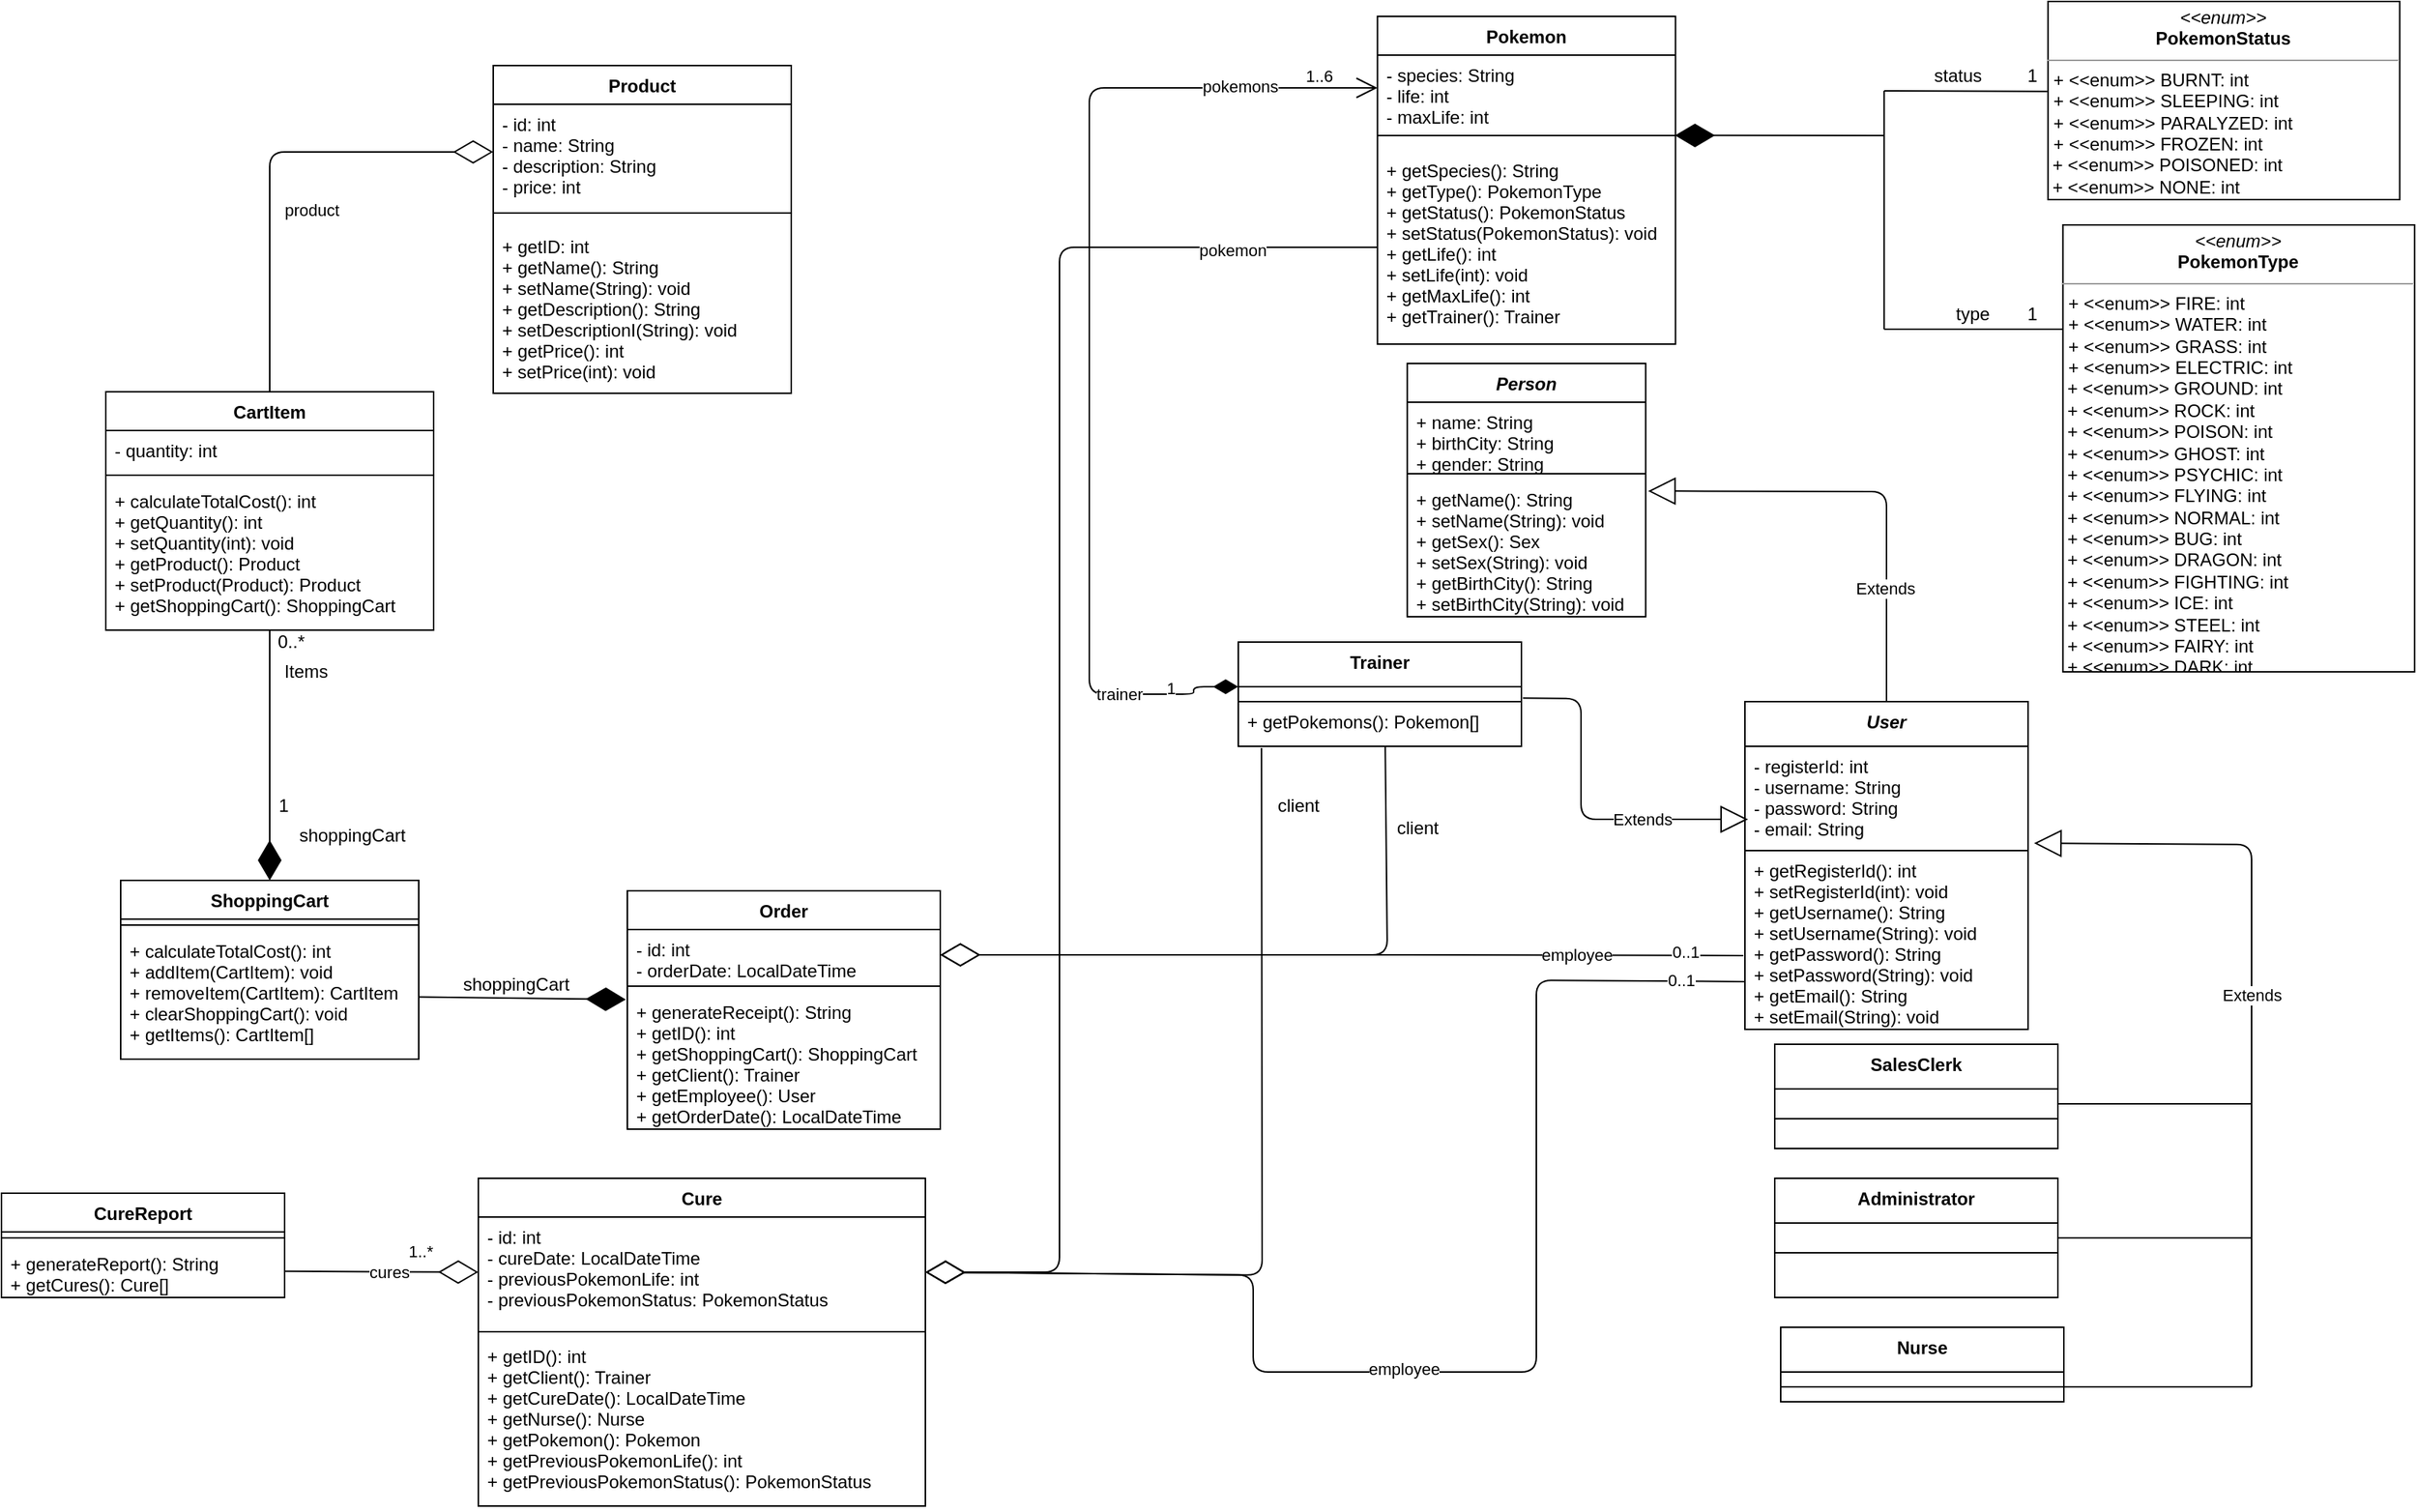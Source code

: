 <mxfile version="13.7.7" type="device"><diagram id="C5RBs43oDa-KdzZeNtuy" name="Page-1"><mxGraphModel dx="2067" dy="587" grid="1" gridSize="10" guides="1" tooltips="1" connect="1" arrows="1" fold="1" page="1" pageScale="1" pageWidth="827" pageHeight="1169" math="0" shadow="0"><root><mxCell id="WIyWlLk6GJQsqaUBKTNV-0"/><mxCell id="WIyWlLk6GJQsqaUBKTNV-1" parent="WIyWlLk6GJQsqaUBKTNV-0"/><object label="&lt;p style=&quot;margin: 0px ; margin-top: 4px ; text-align: center&quot;&gt;&lt;i&gt;&amp;lt;&amp;lt;enum&amp;gt;&amp;gt;&lt;/i&gt;&lt;br&gt;&lt;b&gt;PokemonStatus&lt;/b&gt;&lt;/p&gt;&lt;hr size=&quot;1&quot;&gt;&lt;p style=&quot;margin: 0px ; margin-left: 4px&quot;&gt;+ &amp;lt;&amp;lt;enum&amp;gt;&amp;gt; BURNT: int&lt;/p&gt;&lt;p style=&quot;margin: 0px ; margin-left: 4px&quot;&gt;+ &amp;lt;&amp;lt;enum&amp;gt;&amp;gt; SLEEPING: int&lt;/p&gt;&lt;p style=&quot;margin: 0px ; margin-left: 4px&quot;&gt;+ &amp;lt;&amp;lt;enum&amp;gt;&amp;gt; PARALYZED: int&lt;/p&gt;&lt;p style=&quot;margin: 0px ; margin-left: 4px&quot;&gt;+ &amp;lt;&amp;lt;enum&amp;gt;&amp;gt; FROZEN: int&lt;/p&gt;&amp;nbsp;+ &amp;lt;&amp;lt;enum&amp;gt;&amp;gt; POISONED: int&lt;br&gt;&amp;nbsp;+ &amp;lt;&amp;lt;enum&amp;gt;&amp;gt; NONE: int" id="u6C_Y3JI8peM1VDSxDng-4"><mxCell style="verticalAlign=top;align=left;overflow=fill;fontSize=12;fontFamily=Helvetica;html=1;" parent="WIyWlLk6GJQsqaUBKTNV-1" vertex="1"><mxGeometry x="563.38" y="20" width="236" height="133" as="geometry"/></mxCell></object><mxCell id="u6C_Y3JI8peM1VDSxDng-15" value="1" style="text;html=1;strokeColor=none;fillColor=none;align=center;verticalAlign=middle;whiteSpace=wrap;rounded=0;" parent="WIyWlLk6GJQsqaUBKTNV-1" vertex="1"><mxGeometry x="543.38" y="60" width="20" height="20" as="geometry"/></mxCell><mxCell id="u6C_Y3JI8peM1VDSxDng-16" value="status" style="text;html=1;strokeColor=none;fillColor=none;align=center;verticalAlign=middle;whiteSpace=wrap;rounded=0;" parent="WIyWlLk6GJQsqaUBKTNV-1" vertex="1"><mxGeometry x="483.38" y="60" width="40" height="20" as="geometry"/></mxCell><object label="&lt;p style=&quot;margin: 0px ; margin-top: 4px ; text-align: center&quot;&gt;&lt;i&gt;&amp;lt;&amp;lt;enum&amp;gt;&amp;gt;&lt;/i&gt;&lt;br&gt;&lt;b&gt;PokemonType&lt;/b&gt;&lt;/p&gt;&lt;hr size=&quot;1&quot;&gt;&lt;p style=&quot;margin: 0px 0px 0px 4px&quot;&gt;+ &amp;lt;&amp;lt;enum&amp;gt;&amp;gt; FIRE: int&lt;/p&gt;&lt;p style=&quot;margin: 0px 0px 0px 4px&quot;&gt;+ &amp;lt;&amp;lt;enum&amp;gt;&amp;gt; WATER: int&lt;/p&gt;&lt;p style=&quot;margin: 0px 0px 0px 4px&quot;&gt;+ &amp;lt;&amp;lt;enum&amp;gt;&amp;gt; GRASS: int&lt;/p&gt;&lt;p style=&quot;margin: 0px 0px 0px 4px&quot;&gt;+ &amp;lt;&amp;lt;enum&amp;gt;&amp;gt; ELECTRIC: int&lt;/p&gt;&amp;nbsp;+ &amp;lt;&amp;lt;enum&amp;gt;&amp;gt; GROUND: int&lt;br&gt;&amp;nbsp;+ &amp;lt;&amp;lt;enum&amp;gt;&amp;gt; ROCK: int&lt;br&gt;&amp;nbsp;+ &amp;lt;&amp;lt;enum&amp;gt;&amp;gt; POISON: int&lt;br&gt;&amp;nbsp;+ &amp;lt;&amp;lt;enum&amp;gt;&amp;gt; GHOST: int&lt;br&gt;&amp;nbsp;+ &amp;lt;&amp;lt;enum&amp;gt;&amp;gt; PSYCHIC: int&lt;br&gt;&amp;nbsp;+ &amp;lt;&amp;lt;enum&amp;gt;&amp;gt; FLYING: int&lt;br&gt;&amp;nbsp;+ &amp;lt;&amp;lt;enum&amp;gt;&amp;gt; NORMAL: int&lt;br&gt;&amp;nbsp;+ &amp;lt;&amp;lt;enum&amp;gt;&amp;gt; BUG: int&lt;br&gt;&amp;nbsp;+ &amp;lt;&amp;lt;enum&amp;gt;&amp;gt; DRAGON: int&lt;br&gt;&amp;nbsp;+ &amp;lt;&amp;lt;enum&amp;gt;&amp;gt; FIGHTING: int&lt;br&gt;&amp;nbsp;+ &amp;lt;&amp;lt;enum&amp;gt;&amp;gt; ICE: int&lt;br&gt;&amp;nbsp;+ &amp;lt;&amp;lt;enum&amp;gt;&amp;gt; STEEL: int&lt;br&gt;&amp;nbsp;+ &amp;lt;&amp;lt;enum&amp;gt;&amp;gt; FAIRY: int&lt;br&gt;&amp;nbsp;+ &amp;lt;&amp;lt;enum&amp;gt;&amp;gt; DARK: int&lt;br&gt;&lt;br&gt;&lt;p style=&quot;margin: 0px ; margin-left: 4px&quot;&gt;&lt;/p&gt;" id="u6C_Y3JI8peM1VDSxDng-19"><mxCell style="verticalAlign=top;align=left;overflow=fill;fontSize=12;fontFamily=Helvetica;html=1;" parent="WIyWlLk6GJQsqaUBKTNV-1" vertex="1"><mxGeometry x="573.38" y="170" width="236" height="300" as="geometry"/></mxCell></object><mxCell id="u6C_Y3JI8peM1VDSxDng-21" value="" style="endArrow=none;html=1;" parent="WIyWlLk6GJQsqaUBKTNV-1" edge="1"><mxGeometry width="50" height="50" relative="1" as="geometry"><mxPoint x="453.38" y="80" as="sourcePoint"/><mxPoint x="453.38" y="240" as="targetPoint"/></mxGeometry></mxCell><mxCell id="u6C_Y3JI8peM1VDSxDng-22" value="" style="endArrow=none;html=1;" parent="WIyWlLk6GJQsqaUBKTNV-1" edge="1"><mxGeometry width="50" height="50" relative="1" as="geometry"><mxPoint x="453.38" y="240" as="sourcePoint"/><mxPoint x="573.38" y="240" as="targetPoint"/></mxGeometry></mxCell><mxCell id="u6C_Y3JI8peM1VDSxDng-23" value="" style="endArrow=none;html=1;entryX=-0.002;entryY=0.454;entryDx=0;entryDy=0;entryPerimeter=0;" parent="WIyWlLk6GJQsqaUBKTNV-1" target="u6C_Y3JI8peM1VDSxDng-4" edge="1"><mxGeometry width="50" height="50" relative="1" as="geometry"><mxPoint x="453.38" y="80" as="sourcePoint"/><mxPoint x="493.38" y="80" as="targetPoint"/></mxGeometry></mxCell><mxCell id="u6C_Y3JI8peM1VDSxDng-24" value="" style="endArrow=diamondThin;endFill=1;endSize=24;html=1;entryX=0.998;entryY=0.495;entryDx=0;entryDy=0;entryPerimeter=0;" parent="WIyWlLk6GJQsqaUBKTNV-1" target="u6C_Y3JI8peM1VDSxDng-2" edge="1"><mxGeometry width="160" relative="1" as="geometry"><mxPoint x="453.38" y="110" as="sourcePoint"/><mxPoint x="483.38" y="20" as="targetPoint"/></mxGeometry></mxCell><mxCell id="u6C_Y3JI8peM1VDSxDng-25" value="type" style="text;html=1;strokeColor=none;fillColor=none;align=center;verticalAlign=middle;whiteSpace=wrap;rounded=0;" parent="WIyWlLk6GJQsqaUBKTNV-1" vertex="1"><mxGeometry x="493.38" y="220" width="40" height="20" as="geometry"/></mxCell><mxCell id="u6C_Y3JI8peM1VDSxDng-44" value="1" style="text;html=1;strokeColor=none;fillColor=none;align=center;verticalAlign=middle;whiteSpace=wrap;rounded=0;" parent="WIyWlLk6GJQsqaUBKTNV-1" vertex="1"><mxGeometry x="543.38" y="220" width="20" height="20" as="geometry"/></mxCell><mxCell id="u6C_Y3JI8peM1VDSxDng-47" value="Extends" style="endArrow=block;endSize=16;endFill=0;html=1;exitX=0.5;exitY=0;exitDx=0;exitDy=0;entryX=1.01;entryY=0.083;entryDx=0;entryDy=0;entryPerimeter=0;" parent="WIyWlLk6GJQsqaUBKTNV-1" source="u6C_Y3JI8peM1VDSxDng-45" target="u6C_Y3JI8peM1VDSxDng-29" edge="1"><mxGeometry x="-0.494" y="1" width="160" relative="1" as="geometry"><mxPoint x="125" y="480" as="sourcePoint"/><mxPoint x="300" y="386" as="targetPoint"/><Array as="points"><mxPoint x="455" y="349"/></Array><mxPoint as="offset"/></mxGeometry></mxCell><mxCell id="u6C_Y3JI8peM1VDSxDng-78" value="" style="endArrow=diamondThin;endFill=1;endSize=24;html=1;entryX=0.5;entryY=0;entryDx=0;entryDy=0;" parent="WIyWlLk6GJQsqaUBKTNV-1" source="u6C_Y3JI8peM1VDSxDng-69" target="u6C_Y3JI8peM1VDSxDng-73" edge="1"><mxGeometry width="160" relative="1" as="geometry"><mxPoint x="-640" y="433" as="sourcePoint"/><mxPoint x="-550" y="520" as="targetPoint"/></mxGeometry></mxCell><mxCell id="u6C_Y3JI8peM1VDSxDng-79" value="0..*" style="text;html=1;align=center;verticalAlign=middle;resizable=0;points=[];autosize=1;" parent="WIyWlLk6GJQsqaUBKTNV-1" vertex="1"><mxGeometry x="-631" y="440" width="30" height="20" as="geometry"/></mxCell><mxCell id="u6C_Y3JI8peM1VDSxDng-80" value="Items" style="text;html=1;align=center;verticalAlign=middle;resizable=0;points=[];autosize=1;" parent="WIyWlLk6GJQsqaUBKTNV-1" vertex="1"><mxGeometry x="-631" y="460" width="50" height="20" as="geometry"/></mxCell><mxCell id="u6C_Y3JI8peM1VDSxDng-87" value="" style="endArrow=diamondThin;endFill=1;endSize=24;html=1;" parent="WIyWlLk6GJQsqaUBKTNV-1" source="u6C_Y3JI8peM1VDSxDng-76" edge="1"><mxGeometry width="160" relative="1" as="geometry"><mxPoint x="-580" y="650" as="sourcePoint"/><mxPoint x="-391" y="690" as="targetPoint"/></mxGeometry></mxCell><mxCell id="u6C_Y3JI8peM1VDSxDng-62" value="Product" style="swimlane;fontStyle=1;align=center;verticalAlign=top;childLayout=stackLayout;horizontal=1;startSize=26;horizontalStack=0;resizeParent=1;resizeParentMax=0;resizeLast=0;collapsible=1;marginBottom=0;strokeColor=#000000;" parent="WIyWlLk6GJQsqaUBKTNV-1" vertex="1"><mxGeometry x="-480" y="63" width="200" height="220" as="geometry"/></mxCell><mxCell id="u6C_Y3JI8peM1VDSxDng-63" value="- id: int&#10;- name: String&#10;- description: String&#10;- price: int" style="text;strokeColor=none;fillColor=none;align=left;verticalAlign=top;spacingLeft=4;spacingRight=4;overflow=hidden;rotatable=0;points=[[0,0.5],[1,0.5]];portConstraint=eastwest;" parent="u6C_Y3JI8peM1VDSxDng-62" vertex="1"><mxGeometry y="26" width="200" height="64" as="geometry"/></mxCell><mxCell id="u6C_Y3JI8peM1VDSxDng-64" value="" style="line;strokeWidth=1;fillColor=none;align=left;verticalAlign=middle;spacingTop=-1;spacingLeft=3;spacingRight=3;rotatable=0;labelPosition=right;points=[];portConstraint=eastwest;" parent="u6C_Y3JI8peM1VDSxDng-62" vertex="1"><mxGeometry y="90" width="200" height="18" as="geometry"/></mxCell><mxCell id="u6C_Y3JI8peM1VDSxDng-65" value="+ getID: int&#10;+ getName(): String&#10;+ setName(String): void&#10;+ getDescription(): String&#10;+ setDescriptionI(String): void&#10;+ getPrice(): int&#10;+ setPrice(int): void" style="text;strokeColor=none;fillColor=none;align=left;verticalAlign=top;spacingLeft=4;spacingRight=4;overflow=hidden;rotatable=0;points=[[0,0.5],[1,0.5]];portConstraint=eastwest;" parent="u6C_Y3JI8peM1VDSxDng-62" vertex="1"><mxGeometry y="108" width="200" height="112" as="geometry"/></mxCell><mxCell id="u6C_Y3JI8peM1VDSxDng-88" value="shoppingCart" style="text;html=1;align=center;verticalAlign=middle;resizable=0;points=[];autosize=1;" parent="WIyWlLk6GJQsqaUBKTNV-1" vertex="1"><mxGeometry x="-510" y="670" width="90" height="20" as="geometry"/></mxCell><mxCell id="u6C_Y3JI8peM1VDSxDng-90" value="" style="endArrow=diamondThin;endFill=0;endSize=24;html=1;entryX=1;entryY=0.5;entryDx=0;entryDy=0;exitX=0.519;exitY=1.011;exitDx=0;exitDy=0;exitPerimeter=0;" parent="WIyWlLk6GJQsqaUBKTNV-1" source="u6C_Y3JI8peM1VDSxDng-33" target="u6C_Y3JI8peM1VDSxDng-84" edge="1"><mxGeometry width="160" relative="1" as="geometry"><mxPoint x="120" y="653" as="sourcePoint"/><mxPoint x="-40.0" y="660" as="targetPoint"/><Array as="points"><mxPoint x="120" y="660"/></Array></mxGeometry></mxCell><mxCell id="u6C_Y3JI8peM1VDSxDng-92" value="" style="endArrow=diamondThin;endFill=0;endSize=24;html=1;entryX=1;entryY=0.5;entryDx=0;entryDy=0;exitX=-0.006;exitY=0.587;exitDx=0;exitDy=0;exitPerimeter=0;" parent="WIyWlLk6GJQsqaUBKTNV-1" source="u6C_Y3JI8peM1VDSxDng-52" target="u6C_Y3JI8peM1VDSxDng-84" edge="1"><mxGeometry width="160" relative="1" as="geometry"><mxPoint x="367" y="660" as="sourcePoint"/><mxPoint x="-40.0" y="660" as="targetPoint"/><Array as="points"><mxPoint x="120" y="660"/></Array></mxGeometry></mxCell><mxCell id="Ymt0ax7MJKX1hMuz9Lb0-1" value="employee" style="edgeLabel;html=1;align=center;verticalAlign=middle;resizable=0;points=[];" parent="u6C_Y3JI8peM1VDSxDng-92" vertex="1" connectable="0"><mxGeometry x="-0.582" relative="1" as="geometry"><mxPoint as="offset"/></mxGeometry></mxCell><mxCell id="H_bhUSJvRI_-khd7OdcG-2" value="0..1" style="edgeLabel;html=1;align=center;verticalAlign=middle;resizable=0;points=[];" parent="u6C_Y3JI8peM1VDSxDng-92" vertex="1" connectable="0"><mxGeometry x="-0.095" y="-205" relative="1" as="geometry"><mxPoint x="205" y="203" as="offset"/></mxGeometry></mxCell><mxCell id="u6C_Y3JI8peM1VDSxDng-93" value="client" style="text;html=1;align=center;verticalAlign=middle;resizable=0;points=[];autosize=1;" parent="WIyWlLk6GJQsqaUBKTNV-1" vertex="1"><mxGeometry x="120" y="565" width="40" height="20" as="geometry"/></mxCell><mxCell id="u6C_Y3JI8peM1VDSxDng-111" value="Extends" style="endArrow=block;endSize=16;endFill=0;html=1;entryX=1.021;entryY=0.929;entryDx=0;entryDy=0;entryPerimeter=0;" parent="WIyWlLk6GJQsqaUBKTNV-1" target="u6C_Y3JI8peM1VDSxDng-46" edge="1"><mxGeometry x="0.034" width="160" relative="1" as="geometry"><mxPoint x="700" y="950" as="sourcePoint"/><mxPoint x="570" y="590" as="targetPoint"/><Array as="points"><mxPoint x="700" y="586"/></Array><mxPoint as="offset"/></mxGeometry></mxCell><mxCell id="AShfOwBDMAc3kCmobRWw-1" value="1" style="text;html=1;align=center;verticalAlign=middle;resizable=0;points=[];autosize=1;" parent="WIyWlLk6GJQsqaUBKTNV-1" vertex="1"><mxGeometry x="-631" y="550" width="20" height="20" as="geometry"/></mxCell><mxCell id="AShfOwBDMAc3kCmobRWw-2" value="Extends" style="endArrow=block;endSize=16;endFill=0;html=1;exitX=1.005;exitY=0.757;exitDx=0;exitDy=0;exitPerimeter=0;entryX=0.011;entryY=0.7;entryDx=0;entryDy=0;entryPerimeter=0;" parent="WIyWlLk6GJQsqaUBKTNV-1" source="u6C_Y3JI8peM1VDSxDng-81" target="u6C_Y3JI8peM1VDSxDng-46" edge="1"><mxGeometry x="0.392" width="160" relative="1" as="geometry"><mxPoint x="180" y="580" as="sourcePoint"/><mxPoint x="360" y="600" as="targetPoint"/><Array as="points"><mxPoint x="250" y="488"/><mxPoint x="250" y="569"/></Array><mxPoint as="offset"/></mxGeometry></mxCell><mxCell id="AShfOwBDMAc3kCmobRWw-3" value="shoppingCart" style="text;html=1;align=center;verticalAlign=middle;resizable=0;points=[];autosize=1;" parent="WIyWlLk6GJQsqaUBKTNV-1" vertex="1"><mxGeometry x="-620" y="570" width="90" height="20" as="geometry"/></mxCell><mxCell id="u6C_Y3JI8peM1VDSxDng-83" value="Order" style="swimlane;fontStyle=1;align=center;verticalAlign=top;childLayout=stackLayout;horizontal=1;startSize=26;horizontalStack=0;resizeParent=1;resizeParentMax=0;resizeLast=0;collapsible=1;marginBottom=0;strokeColor=#000000;" parent="WIyWlLk6GJQsqaUBKTNV-1" vertex="1"><mxGeometry x="-390" y="617" width="210" height="160" as="geometry"/></mxCell><mxCell id="u6C_Y3JI8peM1VDSxDng-84" value="- id: int&#10;- orderDate: LocalDateTime" style="text;strokeColor=none;fillColor=none;align=left;verticalAlign=top;spacingLeft=4;spacingRight=4;overflow=hidden;rotatable=0;points=[[0,0.5],[1,0.5]];portConstraint=eastwest;" parent="u6C_Y3JI8peM1VDSxDng-83" vertex="1"><mxGeometry y="26" width="210" height="34" as="geometry"/></mxCell><mxCell id="u6C_Y3JI8peM1VDSxDng-85" value="" style="line;strokeWidth=1;fillColor=none;align=left;verticalAlign=middle;spacingTop=-1;spacingLeft=3;spacingRight=3;rotatable=0;labelPosition=right;points=[];portConstraint=eastwest;" parent="u6C_Y3JI8peM1VDSxDng-83" vertex="1"><mxGeometry y="60" width="210" height="8" as="geometry"/></mxCell><mxCell id="u6C_Y3JI8peM1VDSxDng-86" value="+ generateReceipt(): String&#10;+ getID(): int&#10;+ getShoppingCart(): ShoppingCart&#10;+ getClient(): Trainer&#10;+ getEmployee(): User&#10;+ getOrderDate(): LocalDateTime" style="text;strokeColor=none;fillColor=none;align=left;verticalAlign=top;spacingLeft=4;spacingRight=4;overflow=hidden;rotatable=0;points=[[0,0.5],[1,0.5]];portConstraint=eastwest;" parent="u6C_Y3JI8peM1VDSxDng-83" vertex="1"><mxGeometry y="68" width="210" height="92" as="geometry"/></mxCell><mxCell id="AShfOwBDMAc3kCmobRWw-8" value="" style="endArrow=diamondThin;endFill=0;endSize=24;html=1;exitX=0.002;exitY=0.733;exitDx=0;exitDy=0;exitPerimeter=0;entryX=1;entryY=0.5;entryDx=0;entryDy=0;" parent="WIyWlLk6GJQsqaUBKTNV-1" source="u6C_Y3JI8peM1VDSxDng-52" target="AShfOwBDMAc3kCmobRWw-5" edge="1"><mxGeometry width="160" relative="1" as="geometry"><mxPoint x="-10" y="870" as="sourcePoint"/><mxPoint x="-180" y="900" as="targetPoint"/><Array as="points"><mxPoint x="220" y="677"/><mxPoint x="220" y="940"/><mxPoint x="30" y="940"/><mxPoint x="30" y="875"/></Array></mxGeometry></mxCell><mxCell id="H_bhUSJvRI_-khd7OdcG-1" value="0..1" style="edgeLabel;html=1;align=center;verticalAlign=middle;resizable=0;points=[];" parent="AShfOwBDMAc3kCmobRWw-8" vertex="1" connectable="0"><mxGeometry x="-0.9" y="-1" relative="1" as="geometry"><mxPoint as="offset"/></mxGeometry></mxCell><mxCell id="AShfOwBDMAc3kCmobRWw-9" value="" style="endArrow=diamondThin;endFill=0;endSize=24;html=1;exitX=0.082;exitY=1.039;exitDx=0;exitDy=0;exitPerimeter=0;entryX=1;entryY=0.5;entryDx=0;entryDy=0;" parent="WIyWlLk6GJQsqaUBKTNV-1" source="u6C_Y3JI8peM1VDSxDng-33" target="AShfOwBDMAc3kCmobRWw-5" edge="1"><mxGeometry width="160" relative="1" as="geometry"><mxPoint x="70" y="780" as="sourcePoint"/><mxPoint x="-190" y="880" as="targetPoint"/><Array as="points"><mxPoint x="36" y="875"/></Array></mxGeometry></mxCell><mxCell id="AShfOwBDMAc3kCmobRWw-10" value="client" style="text;html=1;align=center;verticalAlign=middle;resizable=0;points=[];autosize=1;" parent="WIyWlLk6GJQsqaUBKTNV-1" vertex="1"><mxGeometry x="40" y="550" width="40" height="20" as="geometry"/></mxCell><mxCell id="hlaN5tLNmOkBNojrGxlf-1" value="" style="endArrow=none;html=1;exitX=1;exitY=0.5;exitDx=0;exitDy=0;" parent="WIyWlLk6GJQsqaUBKTNV-1" source="u6C_Y3JI8peM1VDSxDng-105" edge="1"><mxGeometry width="50" height="50" relative="1" as="geometry"><mxPoint x="600" y="870" as="sourcePoint"/><mxPoint x="700" y="850" as="targetPoint"/></mxGeometry></mxCell><mxCell id="hlaN5tLNmOkBNojrGxlf-2" value="" style="endArrow=none;html=1;exitX=1;exitY=0.5;exitDx=0;exitDy=0;" parent="WIyWlLk6GJQsqaUBKTNV-1" edge="1"><mxGeometry width="50" height="50" relative="1" as="geometry"><mxPoint x="574" y="950" as="sourcePoint"/><mxPoint x="700" y="950" as="targetPoint"/></mxGeometry></mxCell><mxCell id="hlaN5tLNmOkBNojrGxlf-5" value="" style="endArrow=none;html=1;exitX=1;exitY=0.5;exitDx=0;exitDy=0;" parent="WIyWlLk6GJQsqaUBKTNV-1" edge="1"><mxGeometry width="50" height="50" relative="1" as="geometry"><mxPoint x="570.0" y="760" as="sourcePoint"/><mxPoint x="700" y="760" as="targetPoint"/></mxGeometry></mxCell><mxCell id="u6C_Y3JI8peM1VDSxDng-66" value="CartItem" style="swimlane;fontStyle=1;align=center;verticalAlign=top;childLayout=stackLayout;horizontal=1;startSize=26;horizontalStack=0;resizeParent=1;resizeParentMax=0;resizeLast=0;collapsible=1;marginBottom=0;strokeColor=#000000;" parent="WIyWlLk6GJQsqaUBKTNV-1" vertex="1"><mxGeometry x="-740" y="282" width="220" height="160" as="geometry"/></mxCell><mxCell id="u6C_Y3JI8peM1VDSxDng-67" value="- quantity: int" style="text;strokeColor=none;fillColor=none;align=left;verticalAlign=top;spacingLeft=4;spacingRight=4;overflow=hidden;rotatable=0;points=[[0,0.5],[1,0.5]];portConstraint=eastwest;" parent="u6C_Y3JI8peM1VDSxDng-66" vertex="1"><mxGeometry y="26" width="220" height="26" as="geometry"/></mxCell><mxCell id="u6C_Y3JI8peM1VDSxDng-68" value="" style="line;strokeWidth=1;fillColor=none;align=left;verticalAlign=middle;spacingTop=-1;spacingLeft=3;spacingRight=3;rotatable=0;labelPosition=right;points=[];portConstraint=eastwest;" parent="u6C_Y3JI8peM1VDSxDng-66" vertex="1"><mxGeometry y="52" width="220" height="8" as="geometry"/></mxCell><mxCell id="u6C_Y3JI8peM1VDSxDng-69" value="+ calculateTotalCost(): int&#10;+ getQuantity(): int&#10;+ setQuantity(int): void&#10;+ getProduct(): Product&#10;+ setProduct(Product): Product&#10;+ getShoppingCart(): ShoppingCart" style="text;strokeColor=none;fillColor=none;align=left;verticalAlign=top;spacingLeft=4;spacingRight=4;overflow=hidden;rotatable=0;points=[[0,0.5],[1,0.5]];portConstraint=eastwest;" parent="u6C_Y3JI8peM1VDSxDng-66" vertex="1"><mxGeometry y="60" width="220" height="100" as="geometry"/></mxCell><mxCell id="u6C_Y3JI8peM1VDSxDng-73" value="ShoppingCart" style="swimlane;fontStyle=1;align=center;verticalAlign=top;childLayout=stackLayout;horizontal=1;startSize=26;horizontalStack=0;resizeParent=1;resizeParentMax=0;resizeLast=0;collapsible=1;marginBottom=0;strokeColor=#000000;" parent="WIyWlLk6GJQsqaUBKTNV-1" vertex="1"><mxGeometry x="-730" y="610" width="200" height="120" as="geometry"/></mxCell><mxCell id="u6C_Y3JI8peM1VDSxDng-75" value="" style="line;strokeWidth=1;fillColor=none;align=left;verticalAlign=middle;spacingTop=-1;spacingLeft=3;spacingRight=3;rotatable=0;labelPosition=right;points=[];portConstraint=eastwest;" parent="u6C_Y3JI8peM1VDSxDng-73" vertex="1"><mxGeometry y="26" width="200" height="8" as="geometry"/></mxCell><mxCell id="u6C_Y3JI8peM1VDSxDng-76" value="+ calculateTotalCost(): int&#10;+ addItem(CartItem): void&#10;+ removeItem(CartItem): CartItem&#10;+ clearShoppingCart(): void&#10;+ getItems(): CartItem[]&#10;" style="text;strokeColor=none;fillColor=none;align=left;verticalAlign=top;spacingLeft=4;spacingRight=4;overflow=hidden;rotatable=0;points=[[0,0.5],[1,0.5]];portConstraint=eastwest;" parent="u6C_Y3JI8peM1VDSxDng-73" vertex="1"><mxGeometry y="34" width="200" height="86" as="geometry"/></mxCell><mxCell id="u6C_Y3JI8peM1VDSxDng-30" value="Trainer" style="swimlane;fontStyle=1;align=center;verticalAlign=top;childLayout=stackLayout;horizontal=1;startSize=30;horizontalStack=0;resizeParent=1;resizeParentMax=0;resizeLast=0;collapsible=1;marginBottom=0;" parent="WIyWlLk6GJQsqaUBKTNV-1" vertex="1"><mxGeometry x="20" y="450" width="190" height="70" as="geometry"/></mxCell><mxCell id="u6C_Y3JI8peM1VDSxDng-81" value="" style="text;strokeColor=#000000;fillColor=none;align=left;verticalAlign=top;spacingLeft=4;spacingRight=4;overflow=hidden;rotatable=0;points=[[0,0.5],[1,0.5]];portConstraint=eastwest;" parent="u6C_Y3JI8peM1VDSxDng-30" vertex="1"><mxGeometry y="30" width="190" height="10" as="geometry"/></mxCell><mxCell id="u6C_Y3JI8peM1VDSxDng-33" value="+ getPokemons(): Pokemon[]" style="text;strokeColor=none;fillColor=none;align=left;verticalAlign=top;spacingLeft=4;spacingRight=4;overflow=hidden;rotatable=0;points=[[0,0.5],[1,0.5]];portConstraint=eastwest;" parent="u6C_Y3JI8peM1VDSxDng-30" vertex="1"><mxGeometry y="40" width="190" height="30" as="geometry"/></mxCell><mxCell id="u6C_Y3JI8peM1VDSxDng-99" value="SalesClerk" style="swimlane;fontStyle=1;align=center;verticalAlign=top;childLayout=stackLayout;horizontal=1;startSize=30;horizontalStack=0;resizeParent=1;resizeParentMax=0;resizeLast=0;collapsible=1;marginBottom=0;" parent="WIyWlLk6GJQsqaUBKTNV-1" vertex="1"><mxGeometry x="380" y="720" width="190" height="70" as="geometry"/></mxCell><mxCell id="u6C_Y3JI8peM1VDSxDng-101" value="" style="text;strokeColor=#000000;fillColor=none;align=left;verticalAlign=top;spacingLeft=4;spacingRight=4;overflow=hidden;rotatable=0;points=[[0,0.5],[1,0.5]];portConstraint=eastwest;" parent="u6C_Y3JI8peM1VDSxDng-99" vertex="1"><mxGeometry y="30" width="190" height="20" as="geometry"/></mxCell><mxCell id="u6C_Y3JI8peM1VDSxDng-103" value="" style="text;strokeColor=#000000;fillColor=none;align=left;verticalAlign=top;spacingLeft=4;spacingRight=4;overflow=hidden;rotatable=0;points=[[0,0.5],[1,0.5]];portConstraint=eastwest;" parent="u6C_Y3JI8peM1VDSxDng-99" vertex="1"><mxGeometry y="50" width="190" height="20" as="geometry"/></mxCell><mxCell id="u6C_Y3JI8peM1VDSxDng-26" value="Person" style="swimlane;fontStyle=3;align=center;verticalAlign=top;childLayout=stackLayout;horizontal=1;startSize=26;horizontalStack=0;resizeParent=1;resizeParentMax=0;resizeLast=0;collapsible=1;marginBottom=0;" parent="WIyWlLk6GJQsqaUBKTNV-1" vertex="1"><mxGeometry x="133.38" y="263" width="160" height="170" as="geometry"/></mxCell><mxCell id="u6C_Y3JI8peM1VDSxDng-27" value="+ name: String&#10;+ birthCity: String&#10;+ gender: String" style="text;strokeColor=none;fillColor=none;align=left;verticalAlign=top;spacingLeft=4;spacingRight=4;overflow=hidden;rotatable=0;points=[[0,0.5],[1,0.5]];portConstraint=eastwest;" parent="u6C_Y3JI8peM1VDSxDng-26" vertex="1"><mxGeometry y="26" width="160" height="44" as="geometry"/></mxCell><mxCell id="u6C_Y3JI8peM1VDSxDng-28" value="" style="line;strokeWidth=1;fillColor=none;align=left;verticalAlign=middle;spacingTop=-1;spacingLeft=3;spacingRight=3;rotatable=0;labelPosition=right;points=[];portConstraint=eastwest;" parent="u6C_Y3JI8peM1VDSxDng-26" vertex="1"><mxGeometry y="70" width="160" height="8" as="geometry"/></mxCell><mxCell id="u6C_Y3JI8peM1VDSxDng-29" value="+ getName(): String&#10;+ setName(String): void&#10;+ getSex(): Sex&#10;+ setSex(String): void&#10;+ getBirthCity(): String&#10;+ setBirthCity(String): void" style="text;strokeColor=none;fillColor=none;align=left;verticalAlign=top;spacingLeft=4;spacingRight=4;overflow=hidden;rotatable=0;points=[[0,0.5],[1,0.5]];portConstraint=eastwest;" parent="u6C_Y3JI8peM1VDSxDng-26" vertex="1"><mxGeometry y="78" width="160" height="92" as="geometry"/></mxCell><mxCell id="u6C_Y3JI8peM1VDSxDng-0" value="Pokemon" style="swimlane;fontStyle=1;align=center;verticalAlign=top;childLayout=stackLayout;horizontal=1;startSize=26;horizontalStack=0;resizeParent=1;resizeParentMax=0;resizeLast=0;collapsible=1;marginBottom=0;" parent="WIyWlLk6GJQsqaUBKTNV-1" vertex="1"><mxGeometry x="113.38" y="30" width="200" height="220" as="geometry"><mxRectangle x="180" y="170" width="90" height="26" as="alternateBounds"/></mxGeometry></mxCell><mxCell id="u6C_Y3JI8peM1VDSxDng-1" value="- species: String&#10;- life: int&#10;- maxLife: int" style="text;strokeColor=none;fillColor=none;align=left;verticalAlign=top;spacingLeft=4;spacingRight=4;overflow=hidden;rotatable=0;points=[[0,0.5],[1,0.5]];portConstraint=eastwest;" parent="u6C_Y3JI8peM1VDSxDng-0" vertex="1"><mxGeometry y="26" width="200" height="44" as="geometry"/></mxCell><mxCell id="u6C_Y3JI8peM1VDSxDng-2" value="" style="line;strokeWidth=1;fillColor=none;align=left;verticalAlign=middle;spacingTop=-1;spacingLeft=3;spacingRight=3;rotatable=0;labelPosition=right;points=[];portConstraint=eastwest;" parent="u6C_Y3JI8peM1VDSxDng-0" vertex="1"><mxGeometry y="70" width="200" height="20" as="geometry"/></mxCell><mxCell id="u6C_Y3JI8peM1VDSxDng-3" value="+ getSpecies(): String&#10;+ getType(): PokemonType&#10;+ getStatus(): PokemonStatus&#10;+ setStatus(PokemonStatus): void&#10;+ getLife(): int&#10;+ setLife(int): void&#10;+ getMaxLife(): int&#10;+ getTrainer(): Trainer" style="text;strokeColor=none;fillColor=none;align=left;verticalAlign=top;spacingLeft=4;spacingRight=4;overflow=hidden;rotatable=0;points=[[0,0.5],[1,0.5]];portConstraint=eastwest;" parent="u6C_Y3JI8peM1VDSxDng-0" vertex="1"><mxGeometry y="90" width="200" height="130" as="geometry"/></mxCell><mxCell id="u6C_Y3JI8peM1VDSxDng-108" value="Nurse" style="swimlane;fontStyle=1;align=center;verticalAlign=top;childLayout=stackLayout;horizontal=1;startSize=30;horizontalStack=0;resizeParent=1;resizeParentMax=0;resizeLast=0;collapsible=1;marginBottom=0;" parent="WIyWlLk6GJQsqaUBKTNV-1" vertex="1"><mxGeometry x="384" y="910" width="190" height="50" as="geometry"/></mxCell><mxCell id="u6C_Y3JI8peM1VDSxDng-109" value="" style="text;strokeColor=#000000;fillColor=none;align=left;verticalAlign=top;spacingLeft=4;spacingRight=4;overflow=hidden;rotatable=0;points=[[0,0.5],[1,0.5]];portConstraint=eastwest;" parent="u6C_Y3JI8peM1VDSxDng-108" vertex="1"><mxGeometry y="30" width="190" height="10" as="geometry"/></mxCell><mxCell id="u6C_Y3JI8peM1VDSxDng-110" value="" style="text;strokeColor=#000000;fillColor=none;align=left;verticalAlign=top;spacingLeft=4;spacingRight=4;overflow=hidden;rotatable=0;points=[[0,0.5],[1,0.5]];portConstraint=eastwest;" parent="u6C_Y3JI8peM1VDSxDng-108" vertex="1"><mxGeometry y="40" width="190" height="10" as="geometry"/></mxCell><mxCell id="u6C_Y3JI8peM1VDSxDng-104" value="Administrator" style="swimlane;fontStyle=1;align=center;verticalAlign=top;childLayout=stackLayout;horizontal=1;startSize=30;horizontalStack=0;resizeParent=1;resizeParentMax=0;resizeLast=0;collapsible=1;marginBottom=0;" parent="WIyWlLk6GJQsqaUBKTNV-1" vertex="1"><mxGeometry x="380" y="810" width="190" height="80" as="geometry"/></mxCell><mxCell id="u6C_Y3JI8peM1VDSxDng-105" value="" style="text;strokeColor=#000000;fillColor=none;align=left;verticalAlign=top;spacingLeft=4;spacingRight=4;overflow=hidden;rotatable=0;points=[[0,0.5],[1,0.5]];portConstraint=eastwest;" parent="u6C_Y3JI8peM1VDSxDng-104" vertex="1"><mxGeometry y="30" width="190" height="20" as="geometry"/></mxCell><mxCell id="u6C_Y3JI8peM1VDSxDng-106" value="" style="text;strokeColor=#000000;fillColor=none;align=left;verticalAlign=top;spacingLeft=4;spacingRight=4;overflow=hidden;rotatable=0;points=[[0,0.5],[1,0.5]];portConstraint=eastwest;" parent="u6C_Y3JI8peM1VDSxDng-104" vertex="1"><mxGeometry y="50" width="190" height="30" as="geometry"/></mxCell><mxCell id="Fr-G7k2FlEQSc9niKXHt-4" value="" style="endArrow=diamondThin;endFill=0;endSize=24;html=1;entryX=1;entryY=0.5;entryDx=0;entryDy=0;exitX=0;exitY=0.5;exitDx=0;exitDy=0;" parent="WIyWlLk6GJQsqaUBKTNV-1" source="u6C_Y3JI8peM1VDSxDng-3" target="AShfOwBDMAc3kCmobRWw-5" edge="1"><mxGeometry width="160" relative="1" as="geometry"><mxPoint x="-100" y="540" as="sourcePoint"/><mxPoint x="100" y="760" as="targetPoint"/><Array as="points"><mxPoint x="-100" y="185"/><mxPoint x="-100" y="873"/></Array></mxGeometry></mxCell><mxCell id="Fr-G7k2FlEQSc9niKXHt-5" value="pokemon" style="edgeLabel;html=1;align=center;verticalAlign=middle;resizable=0;points=[];" parent="Fr-G7k2FlEQSc9niKXHt-4" vertex="1" connectable="0"><mxGeometry x="-0.802" y="2" relative="1" as="geometry"><mxPoint as="offset"/></mxGeometry></mxCell><mxCell id="AShfOwBDMAc3kCmobRWw-4" value="Cure" style="swimlane;fontStyle=1;align=center;verticalAlign=top;childLayout=stackLayout;horizontal=1;startSize=26;horizontalStack=0;resizeParent=1;resizeParentMax=0;resizeLast=0;collapsible=1;marginBottom=0;" parent="WIyWlLk6GJQsqaUBKTNV-1" vertex="1"><mxGeometry x="-490" y="810" width="300" height="220" as="geometry"><mxRectangle x="-490" y="811" width="100" height="26" as="alternateBounds"/></mxGeometry></mxCell><mxCell id="AShfOwBDMAc3kCmobRWw-5" value="- id: int&#10;- cureDate: LocalDateTime&#10;- previousPokemonLife: int&#10;- previousPokemonStatus: PokemonStatus" style="text;strokeColor=none;fillColor=none;align=left;verticalAlign=top;spacingLeft=4;spacingRight=4;overflow=hidden;rotatable=0;points=[[0,0.5],[1,0.5]];portConstraint=eastwest;" parent="AShfOwBDMAc3kCmobRWw-4" vertex="1"><mxGeometry y="26" width="300" height="74" as="geometry"/></mxCell><mxCell id="AShfOwBDMAc3kCmobRWw-6" value="" style="line;strokeWidth=1;fillColor=none;align=left;verticalAlign=middle;spacingTop=-1;spacingLeft=3;spacingRight=3;rotatable=0;labelPosition=right;points=[];portConstraint=eastwest;" parent="AShfOwBDMAc3kCmobRWw-4" vertex="1"><mxGeometry y="100" width="300" height="6" as="geometry"/></mxCell><mxCell id="AShfOwBDMAc3kCmobRWw-7" value="+ getID(): int&#10;+ getClient(): Trainer&#10;+ getCureDate(): LocalDateTime&#10;+ getNurse(): Nurse&#10;+ getPokemon(): Pokemon&#10;+ getPreviousPokemonLife(): int&#10;+ getPreviousPokemonStatus(): PokemonStatus" style="text;strokeColor=none;fillColor=none;align=left;verticalAlign=top;spacingLeft=4;spacingRight=4;overflow=hidden;rotatable=0;points=[[0,0.5],[1,0.5]];portConstraint=eastwest;" parent="AShfOwBDMAc3kCmobRWw-4" vertex="1"><mxGeometry y="106" width="300" height="114" as="geometry"/></mxCell><mxCell id="Fr-G7k2FlEQSc9niKXHt-10" value="" style="endArrow=diamondThin;endFill=0;endSize=24;html=1;exitX=0.5;exitY=0;exitDx=0;exitDy=0;entryX=0;entryY=0.5;entryDx=0;entryDy=0;" parent="WIyWlLk6GJQsqaUBKTNV-1" source="u6C_Y3JI8peM1VDSxDng-66" target="u6C_Y3JI8peM1VDSxDng-63" edge="1"><mxGeometry width="160" relative="1" as="geometry"><mxPoint x="-690" y="150" as="sourcePoint"/><mxPoint x="-530" y="150" as="targetPoint"/><Array as="points"><mxPoint x="-630" y="121"/></Array></mxGeometry></mxCell><mxCell id="Fr-G7k2FlEQSc9niKXHt-11" value="product" style="edgeLabel;html=1;align=center;verticalAlign=middle;resizable=0;points=[];" parent="Fr-G7k2FlEQSc9niKXHt-10" vertex="1" connectable="0"><mxGeometry x="0.181" y="-40" relative="1" as="geometry"><mxPoint x="5" y="-1" as="offset"/></mxGeometry></mxCell><mxCell id="Fr-G7k2FlEQSc9niKXHt-12" value="1" style="endArrow=open;html=1;endSize=12;startArrow=diamondThin;startSize=14;startFill=1;edgeStyle=orthogonalEdgeStyle;align=left;verticalAlign=bottom;entryX=0;entryY=0.5;entryDx=0;entryDy=0;exitX=0;exitY=0;exitDx=0;exitDy=0;exitPerimeter=0;" parent="WIyWlLk6GJQsqaUBKTNV-1" source="u6C_Y3JI8peM1VDSxDng-81" target="u6C_Y3JI8peM1VDSxDng-1" edge="1"><mxGeometry x="-0.844" y="5" relative="1" as="geometry"><mxPoint y="440" as="sourcePoint"/><mxPoint x="113.38" y="356.5" as="targetPoint"/><Array as="points"><mxPoint x="-10" y="480"/><mxPoint x="-10" y="485"/><mxPoint x="-80" y="485"/><mxPoint x="-80" y="78"/></Array><mxPoint as="offset"/></mxGeometry></mxCell><mxCell id="Fr-G7k2FlEQSc9niKXHt-13" value="trainer" style="edgeLabel;html=1;align=center;verticalAlign=middle;resizable=0;points=[];" parent="Fr-G7k2FlEQSc9niKXHt-12" vertex="1" connectable="0"><mxGeometry x="-0.799" y="2" relative="1" as="geometry"><mxPoint x="-14.05" y="-2" as="offset"/></mxGeometry></mxCell><mxCell id="Fr-G7k2FlEQSc9niKXHt-15" value="pokemons" style="edgeLabel;html=1;align=center;verticalAlign=middle;resizable=0;points=[];" parent="Fr-G7k2FlEQSc9niKXHt-12" vertex="1" connectable="0"><mxGeometry x="0.656" y="1" relative="1" as="geometry"><mxPoint x="28.69" as="offset"/></mxGeometry></mxCell><mxCell id="Fr-G7k2FlEQSc9niKXHt-16" value="1..6" style="edgeLabel;html=1;align=center;verticalAlign=middle;resizable=0;points=[];" parent="Fr-G7k2FlEQSc9niKXHt-12" vertex="1" connectable="0"><mxGeometry x="0.887" y="-2" relative="1" as="geometry"><mxPoint y="-10" as="offset"/></mxGeometry></mxCell><mxCell id="Fr-G7k2FlEQSc9niKXHt-17" value="" style="endArrow=diamondThin;endFill=0;endSize=24;html=1;entryX=0;entryY=0.5;entryDx=0;entryDy=0;" parent="WIyWlLk6GJQsqaUBKTNV-1" source="Fr-G7k2FlEQSc9niKXHt-3" target="AShfOwBDMAc3kCmobRWw-5" edge="1"><mxGeometry width="160" relative="1" as="geometry"><mxPoint x="-614" y="873" as="sourcePoint"/><mxPoint x="-454" y="873" as="targetPoint"/></mxGeometry></mxCell><mxCell id="Fr-G7k2FlEQSc9niKXHt-18" value="cures" style="edgeLabel;html=1;align=center;verticalAlign=middle;resizable=0;points=[];" parent="Fr-G7k2FlEQSc9niKXHt-17" vertex="1" connectable="0"><mxGeometry x="-0.275" relative="1" as="geometry"><mxPoint x="22.51" as="offset"/></mxGeometry></mxCell><mxCell id="Fr-G7k2FlEQSc9niKXHt-19" value="1..*&lt;br&gt;" style="edgeLabel;html=1;align=center;verticalAlign=middle;resizable=0;points=[];" parent="Fr-G7k2FlEQSc9niKXHt-17" vertex="1" connectable="0"><mxGeometry x="0.304" relative="1" as="geometry"><mxPoint x="5.29" y="-13.8" as="offset"/></mxGeometry></mxCell><mxCell id="Ymt0ax7MJKX1hMuz9Lb0-2" value="employee" style="edgeLabel;html=1;align=center;verticalAlign=middle;resizable=0;points=[];" parent="WIyWlLk6GJQsqaUBKTNV-1" vertex="1" connectable="0"><mxGeometry x="262.862" y="669.303" as="geometry"><mxPoint x="-132" y="268" as="offset"/></mxGeometry></mxCell><mxCell id="Fr-G7k2FlEQSc9niKXHt-0" value="CureReport" style="swimlane;fontStyle=1;align=center;verticalAlign=top;childLayout=stackLayout;horizontal=1;startSize=26;horizontalStack=0;resizeParent=1;resizeParentMax=0;resizeLast=0;collapsible=1;marginBottom=0;" parent="WIyWlLk6GJQsqaUBKTNV-1" vertex="1"><mxGeometry x="-810" y="820" width="190" height="70" as="geometry"><mxRectangle x="-390" y="832" width="100" height="26" as="alternateBounds"/></mxGeometry></mxCell><mxCell id="Fr-G7k2FlEQSc9niKXHt-1" value=" " style="text;strokeColor=none;fillColor=none;align=left;verticalAlign=top;spacingLeft=4;spacingRight=4;overflow=hidden;rotatable=0;points=[[0,0.5],[1,0.5]];portConstraint=eastwest;" parent="Fr-G7k2FlEQSc9niKXHt-0" vertex="1"><mxGeometry y="26" width="190" as="geometry"/></mxCell><mxCell id="Fr-G7k2FlEQSc9niKXHt-2" value="" style="line;strokeWidth=1;fillColor=none;align=left;verticalAlign=middle;spacingTop=-1;spacingLeft=3;spacingRight=3;rotatable=0;labelPosition=right;points=[];portConstraint=eastwest;" parent="Fr-G7k2FlEQSc9niKXHt-0" vertex="1"><mxGeometry y="26" width="190" height="8" as="geometry"/></mxCell><mxCell id="Fr-G7k2FlEQSc9niKXHt-3" value="+ generateReport(): String&#10;+ getCures(): Cure[]" style="text;strokeColor=none;fillColor=none;align=left;verticalAlign=top;spacingLeft=4;spacingRight=4;overflow=hidden;rotatable=0;points=[[0,0.5],[1,0.5]];portConstraint=eastwest;" parent="Fr-G7k2FlEQSc9niKXHt-0" vertex="1"><mxGeometry y="34" width="190" height="36" as="geometry"/></mxCell><mxCell id="u6C_Y3JI8peM1VDSxDng-45" value="User" style="swimlane;fontStyle=3;align=center;verticalAlign=top;childLayout=stackLayout;horizontal=1;startSize=30;horizontalStack=0;resizeParent=1;resizeParentMax=0;resizeLast=0;collapsible=1;marginBottom=0;" parent="WIyWlLk6GJQsqaUBKTNV-1" vertex="1"><mxGeometry x="360" y="490" width="190" height="220" as="geometry"/></mxCell><mxCell id="u6C_Y3JI8peM1VDSxDng-46" value="- registerId: int&#10;- username: String&#10;- password: String&#10;- email: String" style="text;strokeColor=none;fillColor=none;align=left;verticalAlign=top;spacingLeft=4;spacingRight=4;overflow=hidden;rotatable=0;points=[[0,0.5],[1,0.5]];portConstraint=eastwest;" parent="u6C_Y3JI8peM1VDSxDng-45" vertex="1"><mxGeometry y="30" width="190" height="70" as="geometry"/></mxCell><mxCell id="u6C_Y3JI8peM1VDSxDng-52" value="+ getRegisterId(): int&#10;+ setRegisterId(int): void&#10;+ getUsername(): String&#10;+ setUsername(String): void&#10;+ getPassword(): String&#10;+ setPassword(String): void&#10;+ getEmail(): String&#10;+ setEmail(String): void&#10;" style="text;strokeColor=#000000;fillColor=none;align=left;verticalAlign=top;spacingLeft=4;spacingRight=4;overflow=hidden;rotatable=0;points=[[0,0.5],[1,0.5]];portConstraint=eastwest;" parent="u6C_Y3JI8peM1VDSxDng-45" vertex="1"><mxGeometry y="100" width="190" height="120" as="geometry"/></mxCell></root></mxGraphModel></diagram></mxfile>